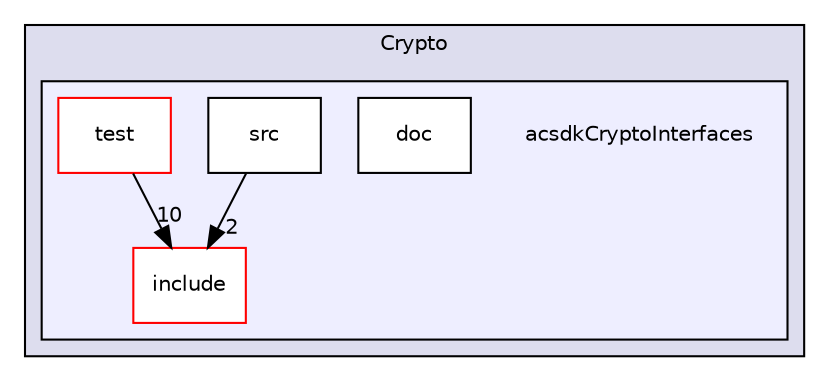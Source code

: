 digraph "/workplace/avs-device-sdk/core/Crypto/acsdkCryptoInterfaces" {
  compound=true
  node [ fontsize="10", fontname="Helvetica"];
  edge [ labelfontsize="10", labelfontname="Helvetica"];
  subgraph clusterdir_b73263857559cb03637ee9bf8846a03f {
    graph [ bgcolor="#ddddee", pencolor="black", label="Crypto" fontname="Helvetica", fontsize="10", URL="dir_b73263857559cb03637ee9bf8846a03f.html"]
  subgraph clusterdir_8d535980e8bcd8dca7a4900da179e35a {
    graph [ bgcolor="#eeeeff", pencolor="black", label="" URL="dir_8d535980e8bcd8dca7a4900da179e35a.html"];
    dir_8d535980e8bcd8dca7a4900da179e35a [shape=plaintext label="acsdkCryptoInterfaces"];
    dir_e9591fafb2a7e79049531ef07896ec8c [shape=box label="doc" color="black" fillcolor="white" style="filled" URL="dir_e9591fafb2a7e79049531ef07896ec8c.html"];
    dir_a9110d7f3e5a7b21a196c82bb4317433 [shape=box label="include" color="red" fillcolor="white" style="filled" URL="dir_a9110d7f3e5a7b21a196c82bb4317433.html"];
    dir_364c784a72a90df8908c34b579be19e4 [shape=box label="src" color="black" fillcolor="white" style="filled" URL="dir_364c784a72a90df8908c34b579be19e4.html"];
    dir_cb9bd63c73e69472652f6d4f5fa80c4a [shape=box label="test" color="red" fillcolor="white" style="filled" URL="dir_cb9bd63c73e69472652f6d4f5fa80c4a.html"];
  }
  }
  dir_364c784a72a90df8908c34b579be19e4->dir_a9110d7f3e5a7b21a196c82bb4317433 [headlabel="2", labeldistance=1.5 headhref="dir_000624_000622.html"];
  dir_cb9bd63c73e69472652f6d4f5fa80c4a->dir_a9110d7f3e5a7b21a196c82bb4317433 [headlabel="10", labeldistance=1.5 headhref="dir_000615_000622.html"];
}
